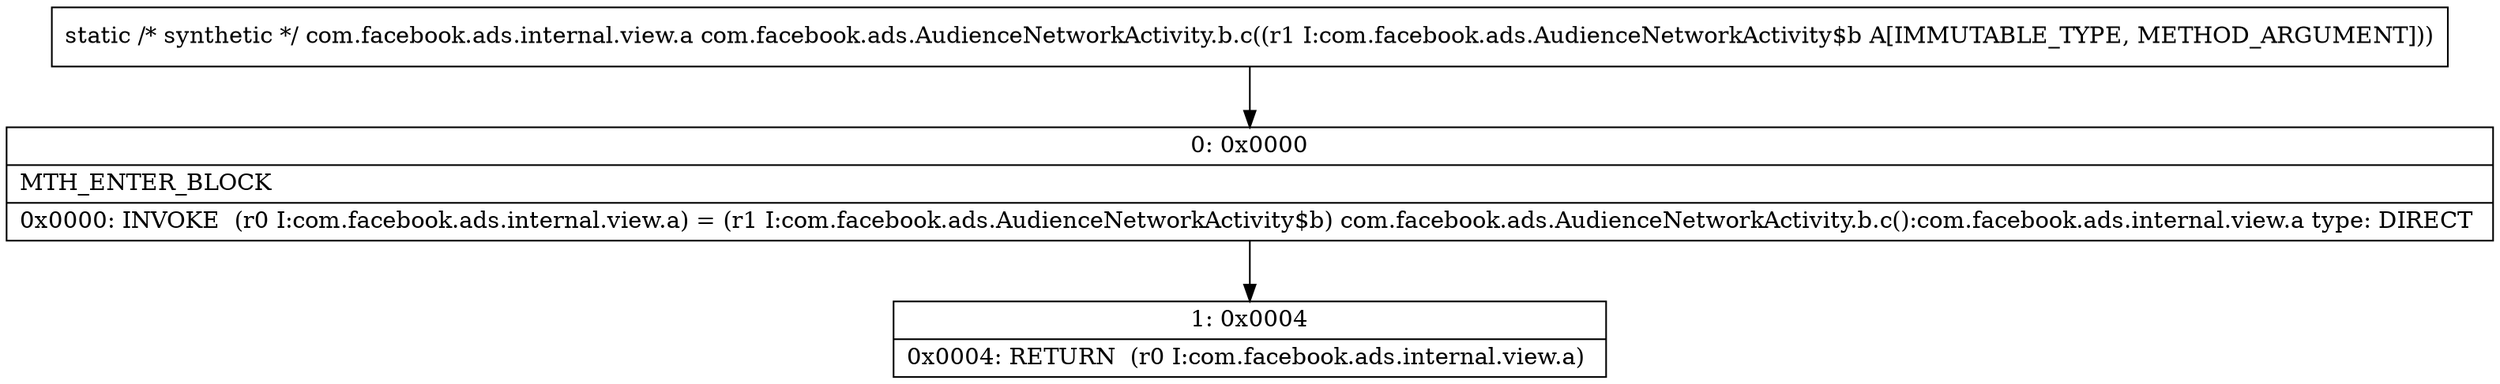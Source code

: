 digraph "CFG forcom.facebook.ads.AudienceNetworkActivity.b.c(Lcom\/facebook\/ads\/AudienceNetworkActivity$b;)Lcom\/facebook\/ads\/internal\/view\/a;" {
Node_0 [shape=record,label="{0\:\ 0x0000|MTH_ENTER_BLOCK\l|0x0000: INVOKE  (r0 I:com.facebook.ads.internal.view.a) = (r1 I:com.facebook.ads.AudienceNetworkActivity$b) com.facebook.ads.AudienceNetworkActivity.b.c():com.facebook.ads.internal.view.a type: DIRECT \l}"];
Node_1 [shape=record,label="{1\:\ 0x0004|0x0004: RETURN  (r0 I:com.facebook.ads.internal.view.a) \l}"];
MethodNode[shape=record,label="{static \/* synthetic *\/ com.facebook.ads.internal.view.a com.facebook.ads.AudienceNetworkActivity.b.c((r1 I:com.facebook.ads.AudienceNetworkActivity$b A[IMMUTABLE_TYPE, METHOD_ARGUMENT])) }"];
MethodNode -> Node_0;
Node_0 -> Node_1;
}

